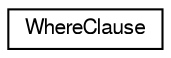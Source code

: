 digraph "Graphical Class Hierarchy"
{
  edge [fontname="FreeSans",fontsize="10",labelfontname="FreeSans",labelfontsize="10"];
  node [fontname="FreeSans",fontsize="10",shape=record];
  rankdir="LR";
  Node0 [label="WhereClause",height=0.2,width=0.4,color="black", fillcolor="white", style="filled",URL="$structWhereClause.html"];
}

